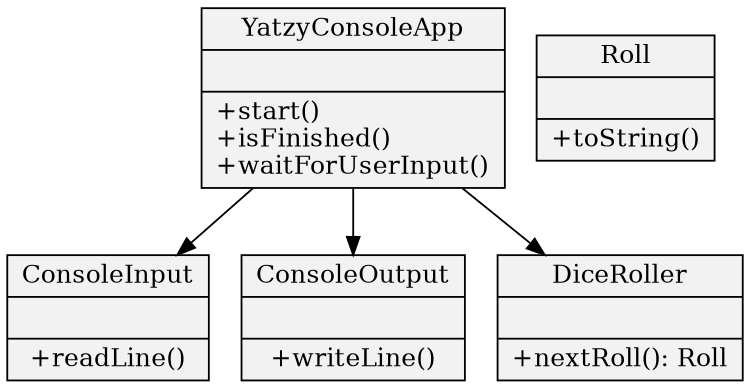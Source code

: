 digraph dice_green {
size="5,5"
node[shape=record,style=filled,fillcolor=gray95]

1[label = "{YatzyConsoleApp||+start()\l+isFinished()\l+waitForUserInput()}"]
2[label = "{ConsoleInput||+readLine()}"]
3[label = "{ConsoleOutput||+writeLine()}"]
4[label = "{DiceRoller||+nextRoll(): Roll}"]
5[label = "{Roll||+toString()}"]

1->2
1->3
1->4
}
